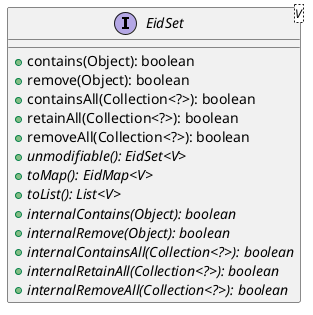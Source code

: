 @startuml

    interface EidSet<V> [[EidSet.html]] {
        +contains(Object): boolean
        +remove(Object): boolean
        +containsAll(Collection<?>): boolean
        +retainAll(Collection<?>): boolean
        +removeAll(Collection<?>): boolean
        {abstract} +unmodifiable(): EidSet<V>
        {abstract} +toMap(): EidMap<V>
        {abstract} +toList(): List<V>
        {abstract} +internalContains(Object): boolean
        {abstract} +internalRemove(Object): boolean
        {abstract} +internalContainsAll(Collection<?>): boolean
        {abstract} +internalRetainAll(Collection<?>): boolean
        {abstract} +internalRemoveAll(Collection<?>): boolean
    }

@enduml

